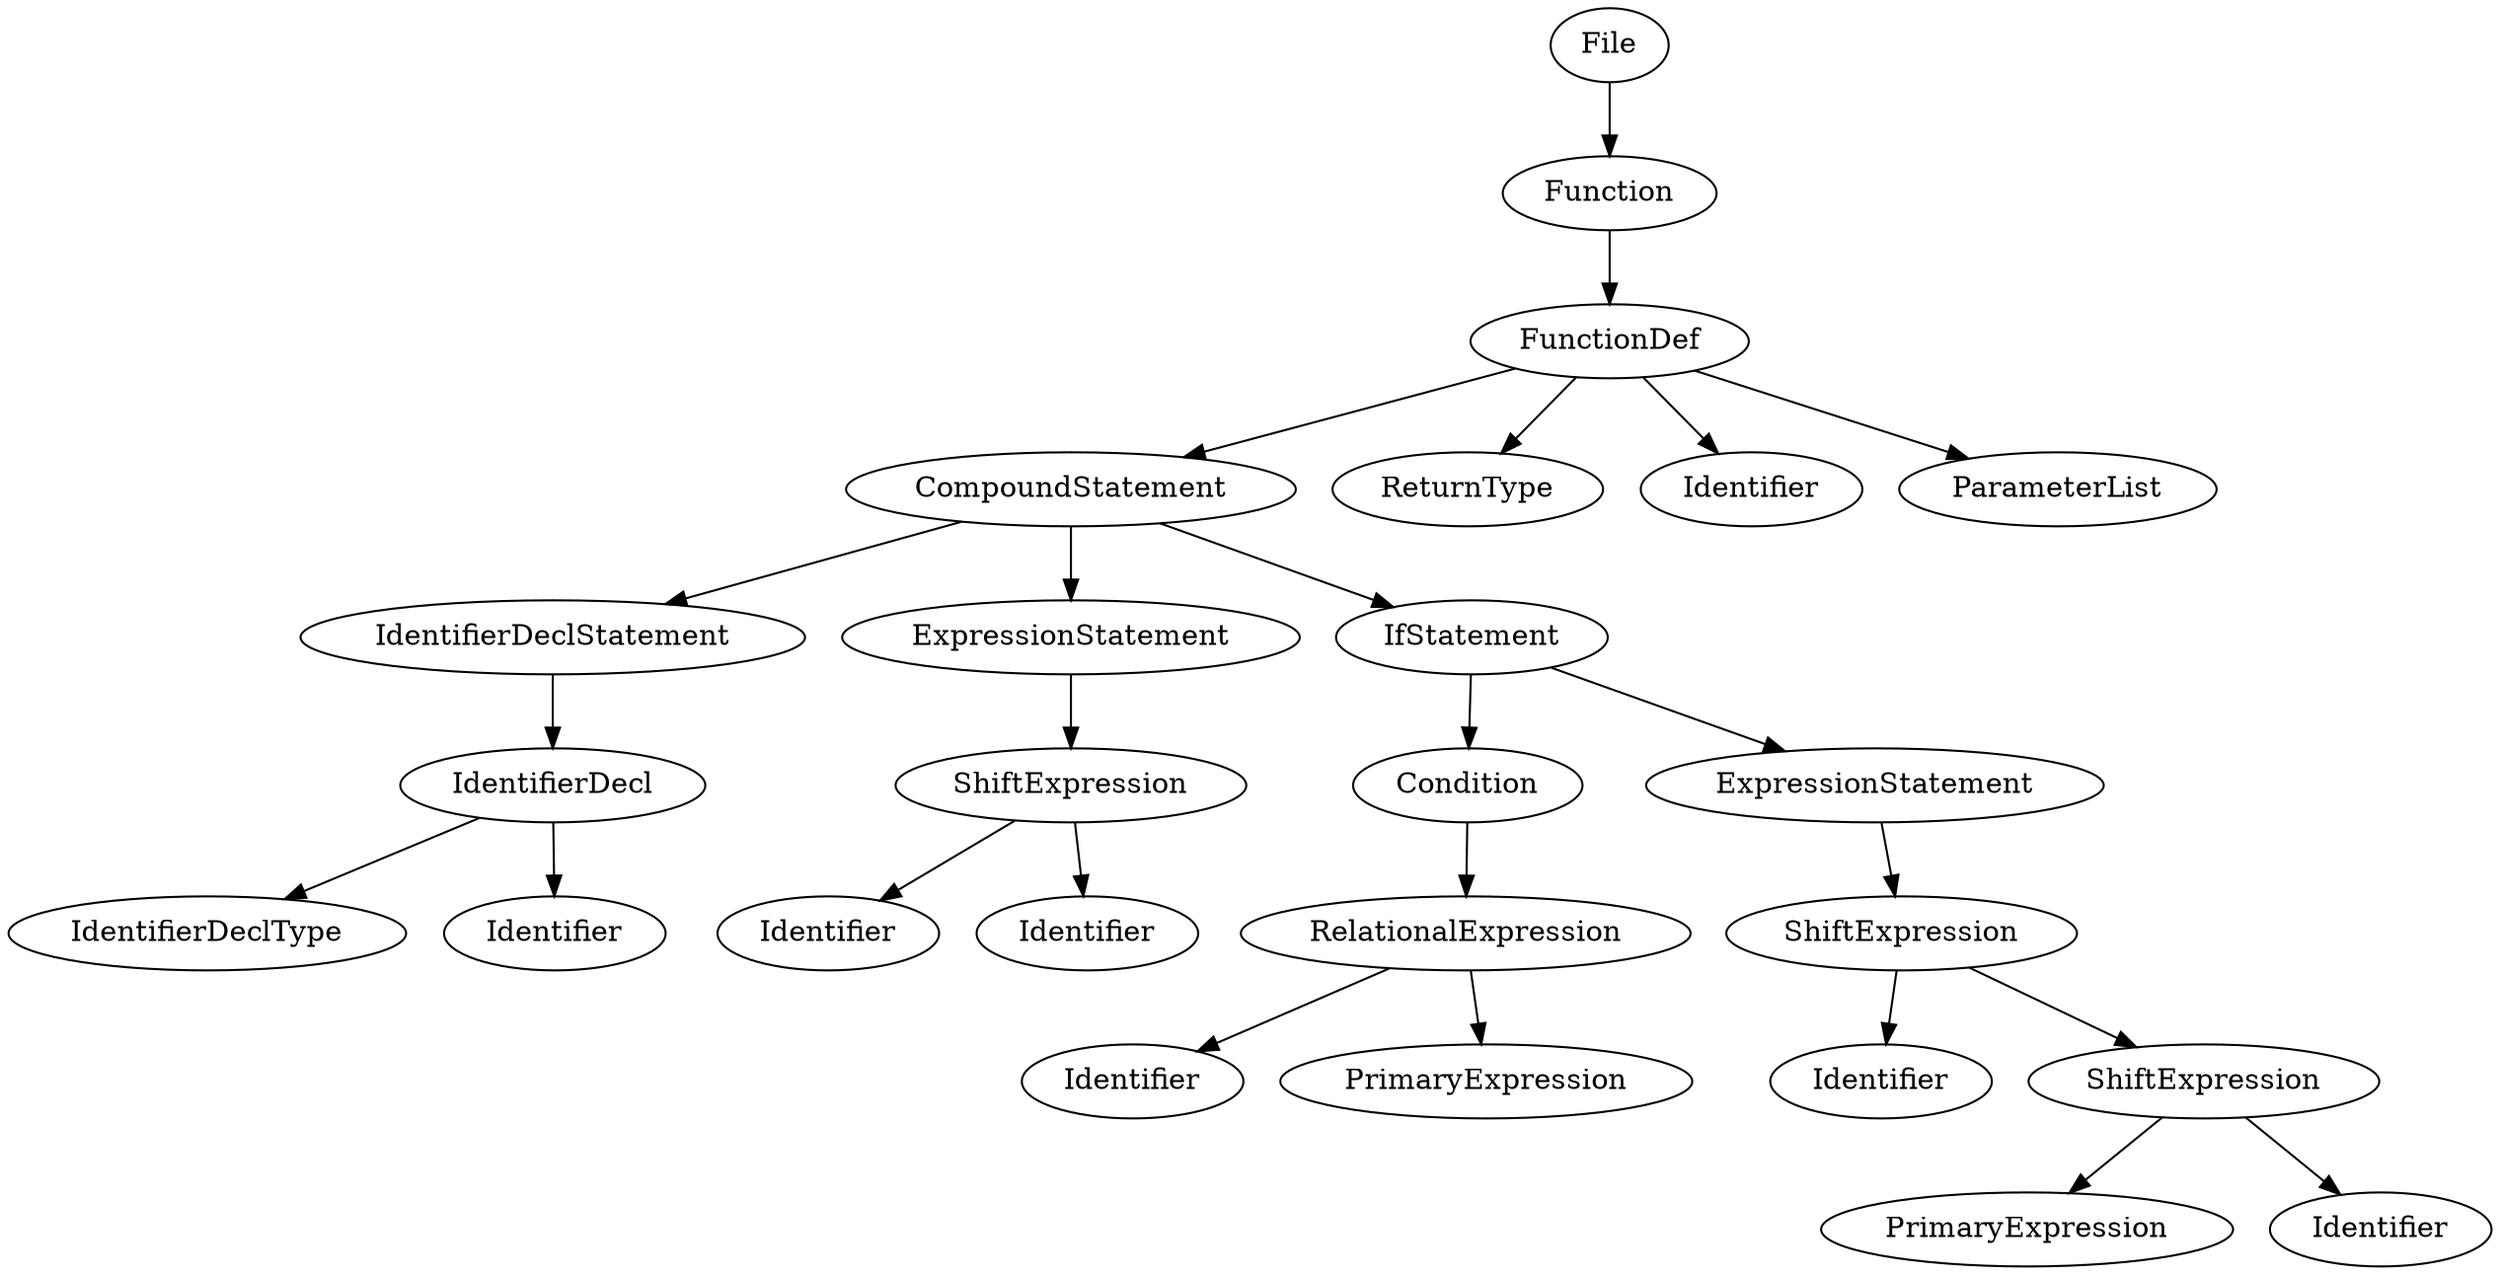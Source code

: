 digraph {
	1 [label=File]
	1 -> 2
	2 [label=Function]
	2 -> 3
	3 [label=FunctionDef]
	3 -> 4
	4 [label=CompoundStatement]
	4 -> 5
	5 [label=IdentifierDeclStatement]
	5 -> 6
	6 [label=IdentifierDecl]
	6 -> 7
	7 [label=IdentifierDeclType]
	6 -> 8
	8 [label=Identifier]
	4 -> 9
	9 [label=ExpressionStatement]
	9 -> 10
	10 [label=ShiftExpression]
	10 -> 11
	11 [label=Identifier]
	10 -> 12
	12 [label=Identifier]
	4 -> 13
	13 [label=IfStatement]
	13 -> 14
	14 [label=Condition]
	14 -> 15
	15 [label=RelationalExpression]
	15 -> 16
	16 [label=Identifier]
	15 -> 17
	17 [label=PrimaryExpression]
	13 -> 18
	18 [label=ExpressionStatement]
	18 -> 19
	19 [label=ShiftExpression]
	19 -> 20
	20 [label=Identifier]
	19 -> 21
	21 [label=ShiftExpression]
	21 -> 22
	22 [label=PrimaryExpression]
	21 -> 23
	23 [label=Identifier]
	3 -> 24
	24 [label=ReturnType]
	3 -> 25
	25 [label=Identifier]
	3 -> 26
	26 [label=ParameterList]
}
